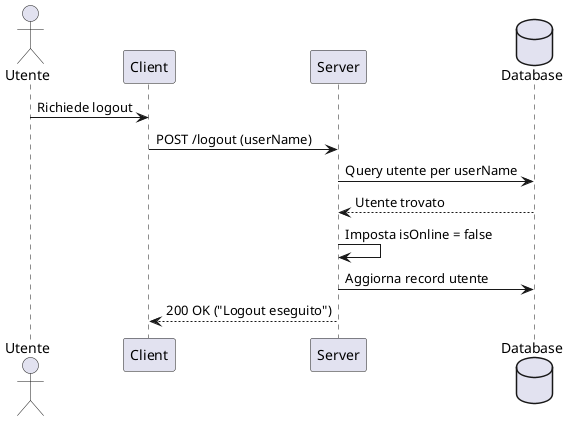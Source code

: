 @startuml Logout
actor "Utente" as U
participant "Client" as C
participant "Server" as S
database "Database" as DB

U -> C : Richiede logout
C -> S : POST /logout (userName)
S -> DB : Query utente per userName
DB --> S : Utente trovato
S -> S : Imposta isOnline = false
S -> DB : Aggiorna record utente
S --> C : 200 OK ("Logout eseguito")
@enduml